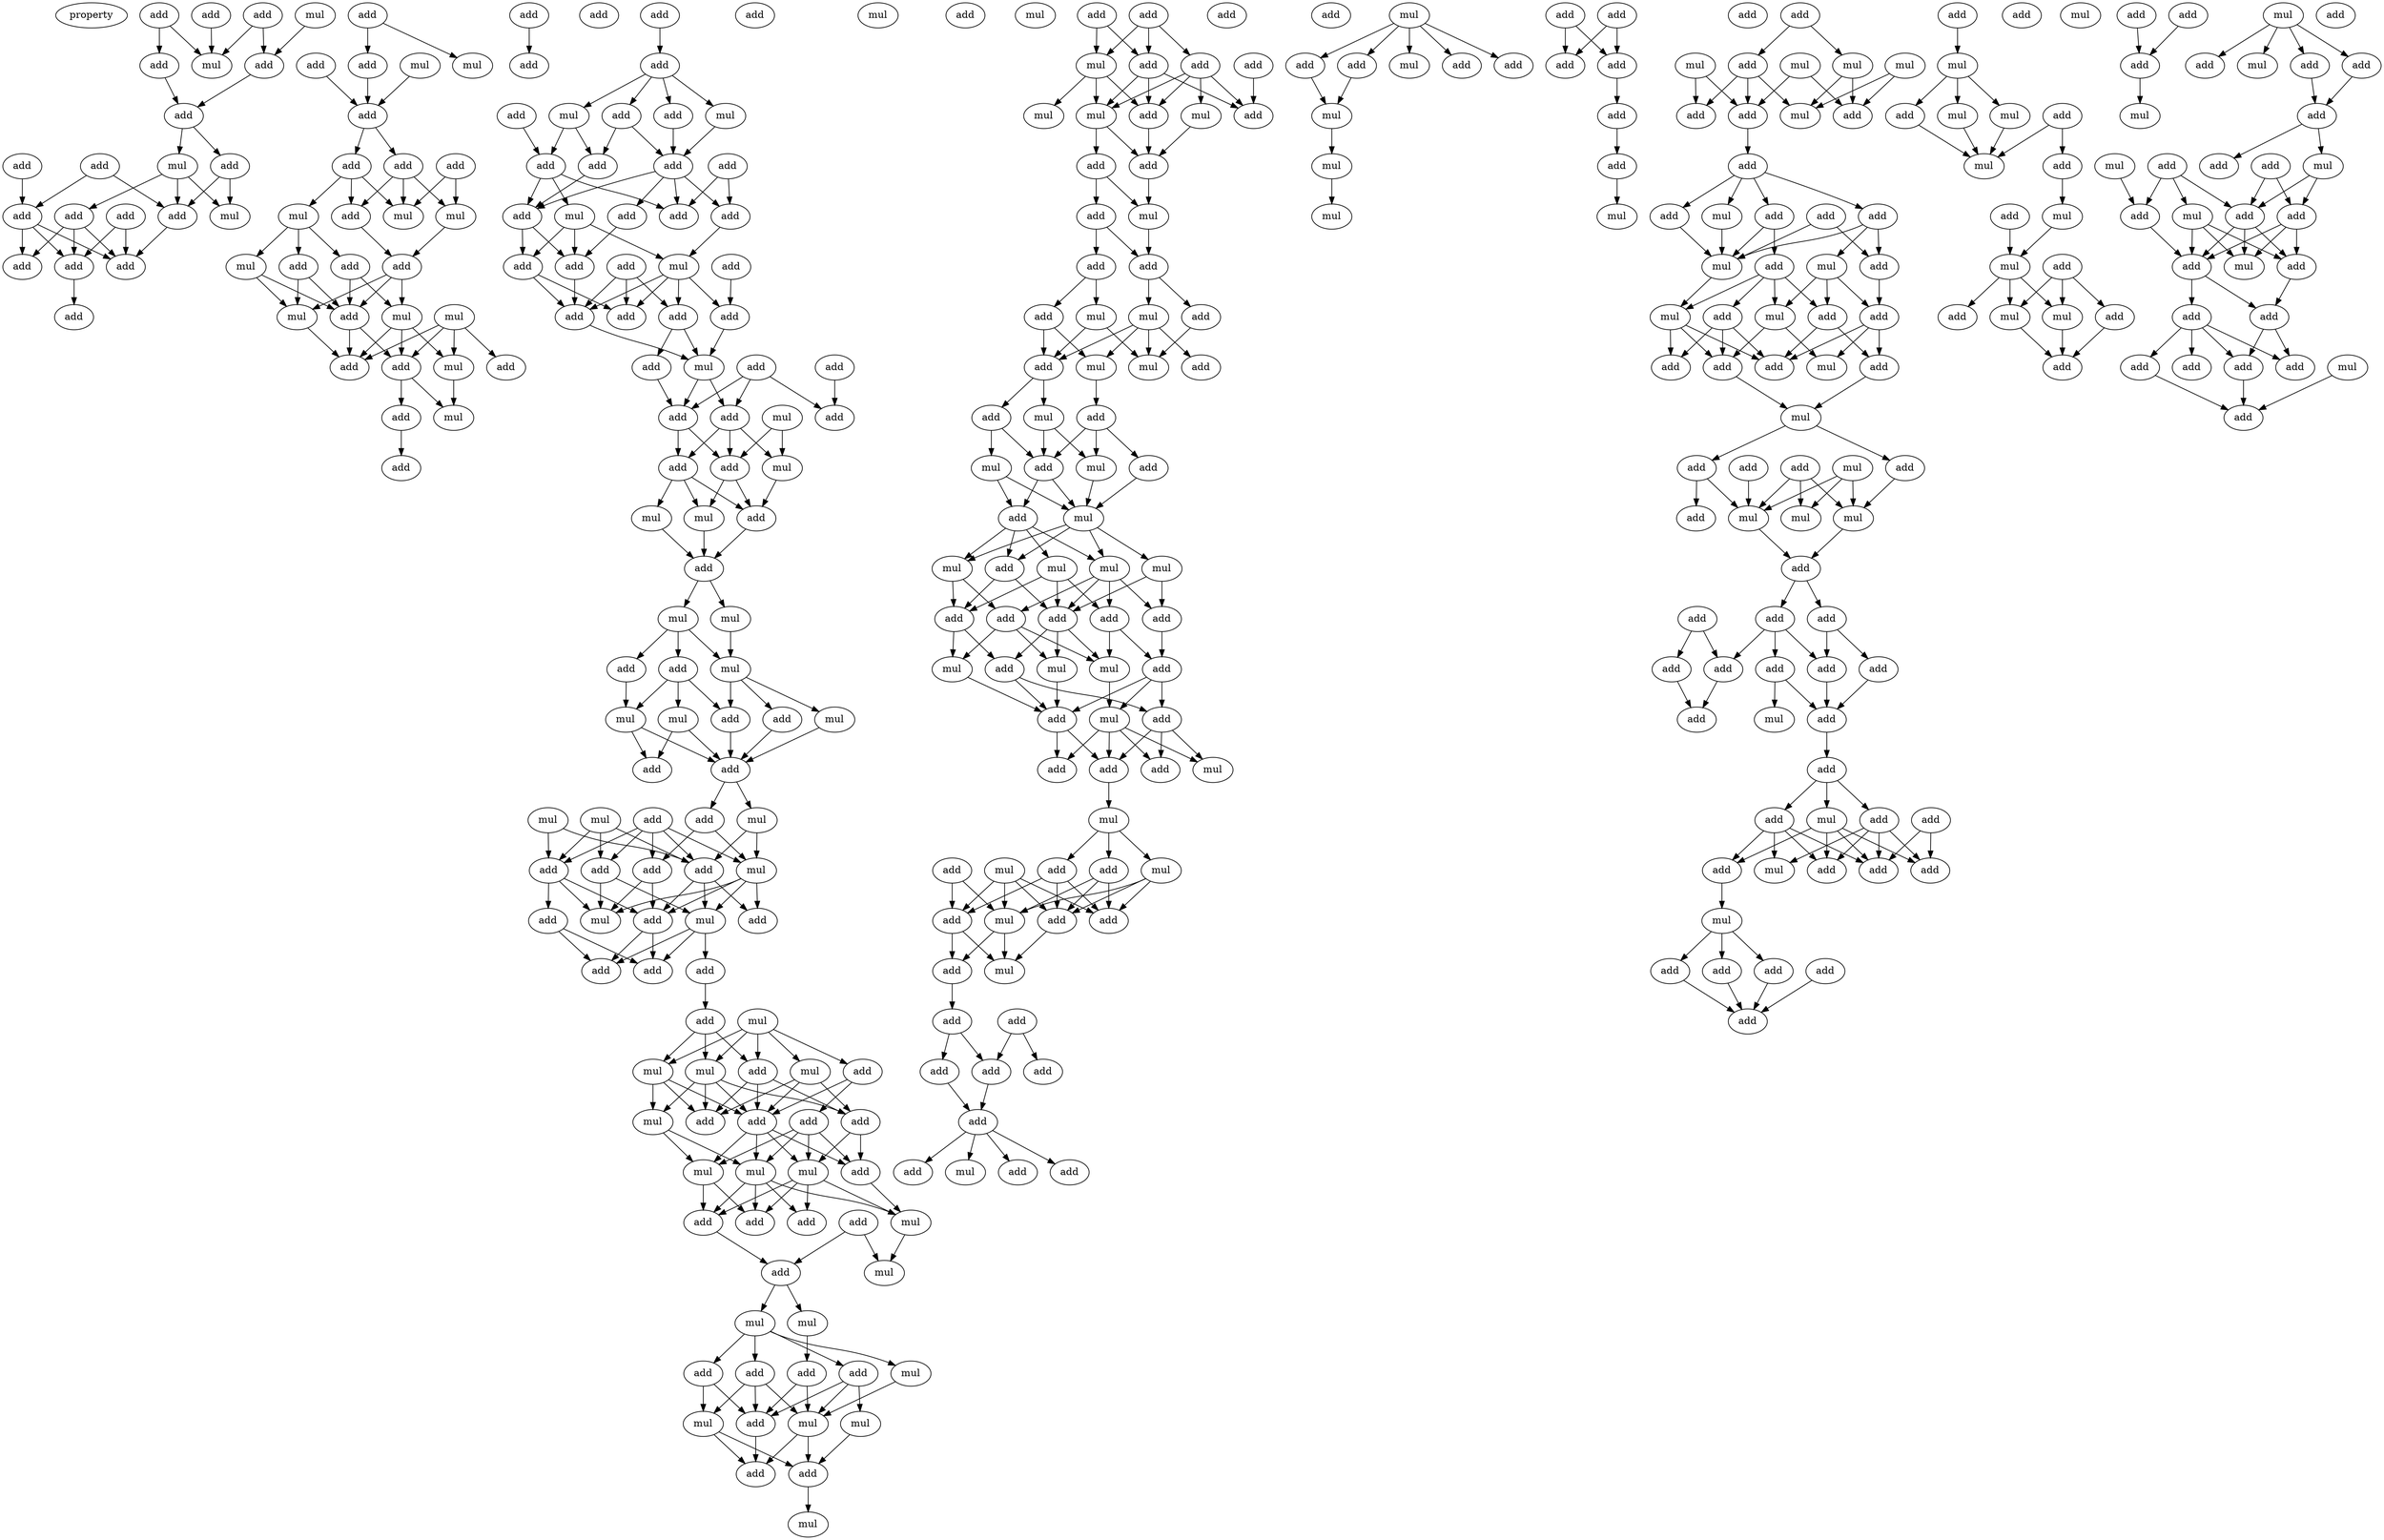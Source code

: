 digraph {
    node [fontcolor=black]
    property [mul=2,lf=1.6]
    0 [ label = mul ];
    1 [ label = add ];
    2 [ label = add ];
    3 [ label = add ];
    4 [ label = mul ];
    5 [ label = add ];
    6 [ label = add ];
    7 [ label = add ];
    8 [ label = add ];
    9 [ label = add ];
    10 [ label = add ];
    11 [ label = mul ];
    12 [ label = add ];
    13 [ label = add ];
    14 [ label = add ];
    15 [ label = mul ];
    16 [ label = add ];
    17 [ label = add ];
    18 [ label = add ];
    19 [ label = add ];
    20 [ label = add ];
    21 [ label = add ];
    22 [ label = mul ];
    23 [ label = add ];
    24 [ label = add ];
    25 [ label = mul ];
    26 [ label = add ];
    27 [ label = add ];
    28 [ label = add ];
    29 [ label = add ];
    30 [ label = mul ];
    31 [ label = mul ];
    32 [ label = add ];
    33 [ label = mul ];
    34 [ label = add ];
    35 [ label = add ];
    36 [ label = mul ];
    37 [ label = add ];
    38 [ label = mul ];
    39 [ label = mul ];
    40 [ label = mul ];
    41 [ label = add ];
    42 [ label = mul ];
    43 [ label = add ];
    44 [ label = add ];
    45 [ label = add ];
    46 [ label = mul ];
    47 [ label = add ];
    48 [ label = add ];
    49 [ label = add ];
    50 [ label = add ];
    51 [ label = add ];
    52 [ label = add ];
    53 [ label = add ];
    54 [ label = add ];
    55 [ label = add ];
    56 [ label = add ];
    57 [ label = mul ];
    58 [ label = mul ];
    59 [ label = add ];
    60 [ label = add ];
    61 [ label = add ];
    62 [ label = add ];
    63 [ label = add ];
    64 [ label = add ];
    65 [ label = add ];
    66 [ label = add ];
    67 [ label = add ];
    68 [ label = mul ];
    69 [ label = add ];
    70 [ label = add ];
    71 [ label = add ];
    72 [ label = mul ];
    73 [ label = add ];
    74 [ label = add ];
    75 [ label = add ];
    76 [ label = add ];
    77 [ label = add ];
    78 [ label = add ];
    79 [ label = mul ];
    80 [ label = add ];
    81 [ label = add ];
    82 [ label = add ];
    83 [ label = mul ];
    84 [ label = add ];
    85 [ label = add ];
    86 [ label = add ];
    87 [ label = add ];
    88 [ label = mul ];
    89 [ label = mul ];
    90 [ label = add ];
    91 [ label = mul ];
    92 [ label = add ];
    93 [ label = mul ];
    94 [ label = mul ];
    95 [ label = mul ];
    96 [ label = add ];
    97 [ label = mul ];
    98 [ label = add ];
    99 [ label = add ];
    100 [ label = mul ];
    101 [ label = add ];
    102 [ label = mul ];
    103 [ label = mul ];
    104 [ label = add ];
    105 [ label = add ];
    106 [ label = add ];
    107 [ label = mul ];
    108 [ label = mul ];
    109 [ label = mul ];
    110 [ label = add ];
    111 [ label = add ];
    112 [ label = add ];
    113 [ label = add ];
    114 [ label = add ];
    115 [ label = mul ];
    116 [ label = add ];
    117 [ label = add ];
    118 [ label = mul ];
    119 [ label = mul ];
    120 [ label = add ];
    121 [ label = add ];
    122 [ label = add ];
    123 [ label = add ];
    124 [ label = mul ];
    125 [ label = add ];
    126 [ label = add ];
    127 [ label = mul ];
    128 [ label = mul ];
    129 [ label = mul ];
    130 [ label = add ];
    131 [ label = add ];
    132 [ label = mul ];
    133 [ label = add ];
    134 [ label = add ];
    135 [ label = add ];
    136 [ label = mul ];
    137 [ label = add ];
    138 [ label = mul ];
    139 [ label = mul ];
    140 [ label = mul ];
    141 [ label = add ];
    142 [ label = add ];
    143 [ label = add ];
    144 [ label = add ];
    145 [ label = add ];
    146 [ label = mul ];
    147 [ label = mul ];
    148 [ label = mul ];
    149 [ label = add ];
    150 [ label = add ];
    151 [ label = add ];
    152 [ label = add ];
    153 [ label = mul ];
    154 [ label = mul ];
    155 [ label = add ];
    156 [ label = mul ];
    157 [ label = mul ];
    158 [ label = add ];
    159 [ label = add ];
    160 [ label = add ];
    161 [ label = mul ];
    162 [ label = mul ];
    163 [ label = add ];
    164 [ label = add ];
    165 [ label = mul ];
    166 [ label = add ];
    167 [ label = add ];
    168 [ label = add ];
    169 [ label = add ];
    170 [ label = mul ];
    171 [ label = add ];
    172 [ label = mul ];
    173 [ label = mul ];
    174 [ label = add ];
    175 [ label = add ];
    176 [ label = add ];
    177 [ label = add ];
    178 [ label = mul ];
    179 [ label = add ];
    180 [ label = add ];
    181 [ label = add ];
    182 [ label = add ];
    183 [ label = mul ];
    184 [ label = mul ];
    185 [ label = add ];
    186 [ label = mul ];
    187 [ label = mul ];
    188 [ label = add ];
    189 [ label = add ];
    190 [ label = mul ];
    191 [ label = add ];
    192 [ label = mul ];
    193 [ label = mul ];
    194 [ label = add ];
    195 [ label = add ];
    196 [ label = add ];
    197 [ label = mul ];
    198 [ label = mul ];
    199 [ label = add ];
    200 [ label = mul ];
    201 [ label = mul ];
    202 [ label = mul ];
    203 [ label = add ];
    204 [ label = add ];
    205 [ label = add ];
    206 [ label = add ];
    207 [ label = add ];
    208 [ label = add ];
    209 [ label = add ];
    210 [ label = mul ];
    211 [ label = mul ];
    212 [ label = mul ];
    213 [ label = add ];
    214 [ label = mul ];
    215 [ label = add ];
    216 [ label = add ];
    217 [ label = add ];
    218 [ label = add ];
    219 [ label = mul ];
    220 [ label = add ];
    221 [ label = mul ];
    222 [ label = mul ];
    223 [ label = add ];
    224 [ label = add ];
    225 [ label = add ];
    226 [ label = mul ];
    227 [ label = add ];
    228 [ label = mul ];
    229 [ label = add ];
    230 [ label = add ];
    231 [ label = add ];
    232 [ label = mul ];
    233 [ label = add ];
    234 [ label = add ];
    235 [ label = add ];
    236 [ label = add ];
    237 [ label = add ];
    238 [ label = add ];
    239 [ label = add ];
    240 [ label = mul ];
    241 [ label = add ];
    242 [ label = add ];
    243 [ label = mul ];
    244 [ label = add ];
    245 [ label = add ];
    246 [ label = mul ];
    247 [ label = add ];
    248 [ label = add ];
    249 [ label = mul ];
    250 [ label = mul ];
    251 [ label = add ];
    252 [ label = mul ];
    253 [ label = add ];
    254 [ label = add ];
    255 [ label = add ];
    256 [ label = add ];
    257 [ label = add ];
    258 [ label = add ];
    259 [ label = mul ];
    260 [ label = add ];
    261 [ label = mul ];
    262 [ label = add ];
    263 [ label = mul ];
    264 [ label = mul ];
    265 [ label = mul ];
    266 [ label = add ];
    267 [ label = add ];
    268 [ label = mul ];
    269 [ label = add ];
    270 [ label = add ];
    271 [ label = mul ];
    272 [ label = add ];
    273 [ label = add ];
    274 [ label = add ];
    275 [ label = add ];
    276 [ label = mul ];
    277 [ label = mul ];
    278 [ label = add ];
    279 [ label = add ];
    280 [ label = add ];
    281 [ label = add ];
    282 [ label = mul ];
    283 [ label = add ];
    284 [ label = mul ];
    285 [ label = add ];
    286 [ label = add ];
    287 [ label = add ];
    288 [ label = mul ];
    289 [ label = add ];
    290 [ label = mul ];
    291 [ label = add ];
    292 [ label = add ];
    293 [ label = mul ];
    294 [ label = add ];
    295 [ label = add ];
    296 [ label = mul ];
    297 [ label = mul ];
    298 [ label = mul ];
    299 [ label = add ];
    300 [ label = add ];
    301 [ label = add ];
    302 [ label = add ];
    303 [ label = add ];
    304 [ label = add ];
    305 [ label = add ];
    306 [ label = add ];
    307 [ label = add ];
    308 [ label = add ];
    309 [ label = add ];
    310 [ label = add ];
    311 [ label = mul ];
    312 [ label = add ];
    313 [ label = mul ];
    314 [ label = add ];
    315 [ label = add ];
    316 [ label = add ];
    317 [ label = add ];
    318 [ label = mul ];
    319 [ label = add ];
    320 [ label = add ];
    321 [ label = add ];
    322 [ label = mul ];
    323 [ label = add ];
    324 [ label = add ];
    325 [ label = add ];
    326 [ label = add ];
    327 [ label = add ];
    328 [ label = add ];
    329 [ label = add ];
    330 [ label = mul ];
    331 [ label = add ];
    332 [ label = add ];
    333 [ label = mul ];
    334 [ label = mul ];
    335 [ label = add ];
    336 [ label = mul ];
    337 [ label = mul ];
    338 [ label = add ];
    339 [ label = mul ];
    340 [ label = add ];
    341 [ label = mul ];
    342 [ label = add ];
    343 [ label = mul ];
    344 [ label = mul ];
    345 [ label = add ];
    346 [ label = add ];
    347 [ label = add ];
    348 [ label = add ];
    349 [ label = add ];
    350 [ label = mul ];
    351 [ label = mul ];
    352 [ label = add ];
    353 [ label = mul ];
    354 [ label = add ];
    355 [ label = add ];
    356 [ label = add ];
    357 [ label = mul ];
    358 [ label = add ];
    359 [ label = add ];
    360 [ label = add ];
    361 [ label = mul ];
    362 [ label = mul ];
    363 [ label = add ];
    364 [ label = add ];
    365 [ label = add ];
    366 [ label = add ];
    367 [ label = mul ];
    368 [ label = add ];
    369 [ label = add ];
    370 [ label = add ];
    371 [ label = add ];
    372 [ label = add ];
    373 [ label = add ];
    374 [ label = mul ];
    375 [ label = add ];
    376 [ label = add ];
    377 [ label = add ];
    0 -> 5 [ name = 0 ];
    1 -> 4 [ name = 1 ];
    1 -> 6 [ name = 2 ];
    2 -> 4 [ name = 3 ];
    2 -> 5 [ name = 4 ];
    3 -> 4 [ name = 5 ];
    5 -> 7 [ name = 6 ];
    6 -> 7 [ name = 7 ];
    7 -> 8 [ name = 8 ];
    7 -> 11 [ name = 9 ];
    8 -> 14 [ name = 10 ];
    8 -> 15 [ name = 11 ];
    9 -> 12 [ name = 12 ];
    10 -> 12 [ name = 13 ];
    10 -> 14 [ name = 14 ];
    11 -> 14 [ name = 15 ];
    11 -> 15 [ name = 16 ];
    11 -> 16 [ name = 17 ];
    12 -> 17 [ name = 18 ];
    12 -> 18 [ name = 19 ];
    12 -> 19 [ name = 20 ];
    13 -> 18 [ name = 21 ];
    13 -> 19 [ name = 22 ];
    14 -> 19 [ name = 23 ];
    16 -> 17 [ name = 24 ];
    16 -> 18 [ name = 25 ];
    16 -> 19 [ name = 26 ];
    18 -> 20 [ name = 27 ];
    21 -> 24 [ name = 28 ];
    21 -> 25 [ name = 29 ];
    22 -> 26 [ name = 30 ];
    23 -> 26 [ name = 31 ];
    24 -> 26 [ name = 32 ];
    26 -> 28 [ name = 33 ];
    26 -> 29 [ name = 34 ];
    27 -> 30 [ name = 35 ];
    27 -> 31 [ name = 36 ];
    28 -> 30 [ name = 37 ];
    28 -> 31 [ name = 38 ];
    28 -> 32 [ name = 39 ];
    29 -> 31 [ name = 40 ];
    29 -> 32 [ name = 41 ];
    29 -> 33 [ name = 42 ];
    30 -> 34 [ name = 43 ];
    32 -> 34 [ name = 44 ];
    33 -> 35 [ name = 45 ];
    33 -> 36 [ name = 46 ];
    33 -> 37 [ name = 47 ];
    34 -> 38 [ name = 48 ];
    34 -> 39 [ name = 49 ];
    34 -> 41 [ name = 50 ];
    35 -> 38 [ name = 51 ];
    35 -> 41 [ name = 52 ];
    36 -> 38 [ name = 53 ];
    36 -> 41 [ name = 54 ];
    37 -> 39 [ name = 55 ];
    37 -> 41 [ name = 56 ];
    38 -> 43 [ name = 57 ];
    39 -> 42 [ name = 58 ];
    39 -> 43 [ name = 59 ];
    39 -> 45 [ name = 60 ];
    40 -> 42 [ name = 61 ];
    40 -> 43 [ name = 62 ];
    40 -> 44 [ name = 63 ];
    40 -> 45 [ name = 64 ];
    41 -> 43 [ name = 65 ];
    41 -> 45 [ name = 66 ];
    42 -> 46 [ name = 67 ];
    45 -> 46 [ name = 68 ];
    45 -> 47 [ name = 69 ];
    47 -> 49 [ name = 70 ];
    48 -> 53 [ name = 71 ];
    51 -> 54 [ name = 72 ];
    54 -> 55 [ name = 73 ];
    54 -> 57 [ name = 74 ];
    54 -> 58 [ name = 75 ];
    54 -> 59 [ name = 76 ];
    55 -> 63 [ name = 77 ];
    56 -> 61 [ name = 78 ];
    57 -> 63 [ name = 79 ];
    58 -> 61 [ name = 80 ];
    58 -> 62 [ name = 81 ];
    59 -> 62 [ name = 82 ];
    59 -> 63 [ name = 83 ];
    60 -> 64 [ name = 84 ];
    60 -> 65 [ name = 85 ];
    61 -> 64 [ name = 86 ];
    61 -> 66 [ name = 87 ];
    61 -> 68 [ name = 88 ];
    62 -> 66 [ name = 89 ];
    63 -> 64 [ name = 90 ];
    63 -> 65 [ name = 91 ];
    63 -> 66 [ name = 92 ];
    63 -> 67 [ name = 93 ];
    65 -> 72 [ name = 94 ];
    66 -> 71 [ name = 95 ];
    66 -> 73 [ name = 96 ];
    67 -> 73 [ name = 97 ];
    68 -> 71 [ name = 98 ];
    68 -> 72 [ name = 99 ];
    68 -> 73 [ name = 100 ];
    69 -> 77 [ name = 101 ];
    70 -> 74 [ name = 102 ];
    70 -> 75 [ name = 103 ];
    70 -> 76 [ name = 104 ];
    71 -> 75 [ name = 105 ];
    71 -> 76 [ name = 106 ];
    72 -> 74 [ name = 107 ];
    72 -> 75 [ name = 108 ];
    72 -> 76 [ name = 109 ];
    72 -> 77 [ name = 110 ];
    73 -> 76 [ name = 111 ];
    74 -> 79 [ name = 112 ];
    74 -> 81 [ name = 113 ];
    76 -> 79 [ name = 114 ];
    77 -> 79 [ name = 115 ];
    78 -> 82 [ name = 116 ];
    78 -> 84 [ name = 117 ];
    78 -> 85 [ name = 118 ];
    79 -> 84 [ name = 119 ];
    79 -> 85 [ name = 120 ];
    80 -> 82 [ name = 121 ];
    81 -> 85 [ name = 122 ];
    83 -> 87 [ name = 123 ];
    83 -> 88 [ name = 124 ];
    84 -> 86 [ name = 125 ];
    84 -> 87 [ name = 126 ];
    84 -> 88 [ name = 127 ];
    85 -> 86 [ name = 128 ];
    85 -> 87 [ name = 129 ];
    86 -> 89 [ name = 130 ];
    86 -> 90 [ name = 131 ];
    86 -> 91 [ name = 132 ];
    87 -> 90 [ name = 133 ];
    87 -> 91 [ name = 134 ];
    88 -> 90 [ name = 135 ];
    89 -> 92 [ name = 136 ];
    90 -> 92 [ name = 137 ];
    91 -> 92 [ name = 138 ];
    92 -> 94 [ name = 139 ];
    92 -> 95 [ name = 140 ];
    94 -> 96 [ name = 141 ];
    94 -> 97 [ name = 142 ];
    94 -> 98 [ name = 143 ];
    95 -> 97 [ name = 144 ];
    96 -> 100 [ name = 145 ];
    97 -> 99 [ name = 146 ];
    97 -> 101 [ name = 147 ];
    97 -> 103 [ name = 148 ];
    98 -> 99 [ name = 149 ];
    98 -> 100 [ name = 150 ];
    98 -> 102 [ name = 151 ];
    99 -> 104 [ name = 152 ];
    100 -> 104 [ name = 153 ];
    100 -> 105 [ name = 154 ];
    101 -> 104 [ name = 155 ];
    102 -> 104 [ name = 156 ];
    102 -> 105 [ name = 157 ];
    103 -> 104 [ name = 158 ];
    104 -> 106 [ name = 159 ];
    104 -> 109 [ name = 160 ];
    106 -> 113 [ name = 161 ];
    106 -> 115 [ name = 162 ];
    107 -> 111 [ name = 163 ];
    107 -> 112 [ name = 164 ];
    107 -> 114 [ name = 165 ];
    108 -> 111 [ name = 166 ];
    108 -> 112 [ name = 167 ];
    109 -> 112 [ name = 168 ];
    109 -> 115 [ name = 169 ];
    110 -> 111 [ name = 170 ];
    110 -> 112 [ name = 171 ];
    110 -> 113 [ name = 172 ];
    110 -> 114 [ name = 173 ];
    110 -> 115 [ name = 174 ];
    111 -> 116 [ name = 175 ];
    111 -> 119 [ name = 176 ];
    111 -> 120 [ name = 177 ];
    112 -> 116 [ name = 178 ];
    112 -> 117 [ name = 179 ];
    112 -> 118 [ name = 180 ];
    113 -> 116 [ name = 181 ];
    113 -> 119 [ name = 182 ];
    114 -> 118 [ name = 183 ];
    114 -> 119 [ name = 184 ];
    115 -> 116 [ name = 185 ];
    115 -> 117 [ name = 186 ];
    115 -> 118 [ name = 187 ];
    115 -> 119 [ name = 188 ];
    116 -> 122 [ name = 189 ];
    116 -> 123 [ name = 190 ];
    118 -> 121 [ name = 191 ];
    118 -> 122 [ name = 192 ];
    118 -> 123 [ name = 193 ];
    120 -> 122 [ name = 194 ];
    120 -> 123 [ name = 195 ];
    121 -> 125 [ name = 196 ];
    124 -> 126 [ name = 197 ];
    124 -> 127 [ name = 198 ];
    124 -> 128 [ name = 199 ];
    124 -> 129 [ name = 200 ];
    124 -> 130 [ name = 201 ];
    125 -> 126 [ name = 202 ];
    125 -> 127 [ name = 203 ];
    125 -> 128 [ name = 204 ];
    126 -> 133 [ name = 205 ];
    126 -> 134 [ name = 206 ];
    126 -> 135 [ name = 207 ];
    127 -> 132 [ name = 208 ];
    127 -> 133 [ name = 209 ];
    127 -> 134 [ name = 210 ];
    127 -> 135 [ name = 211 ];
    128 -> 132 [ name = 212 ];
    128 -> 134 [ name = 213 ];
    128 -> 135 [ name = 214 ];
    129 -> 133 [ name = 215 ];
    129 -> 134 [ name = 216 ];
    129 -> 135 [ name = 217 ];
    130 -> 131 [ name = 218 ];
    130 -> 135 [ name = 219 ];
    131 -> 136 [ name = 220 ];
    131 -> 137 [ name = 221 ];
    131 -> 138 [ name = 222 ];
    131 -> 139 [ name = 223 ];
    132 -> 136 [ name = 224 ];
    132 -> 139 [ name = 225 ];
    133 -> 137 [ name = 226 ];
    133 -> 138 [ name = 227 ];
    135 -> 136 [ name = 228 ];
    135 -> 137 [ name = 229 ];
    135 -> 138 [ name = 230 ];
    135 -> 139 [ name = 231 ];
    136 -> 141 [ name = 232 ];
    136 -> 144 [ name = 233 ];
    137 -> 140 [ name = 234 ];
    138 -> 140 [ name = 235 ];
    138 -> 141 [ name = 236 ];
    138 -> 142 [ name = 237 ];
    138 -> 144 [ name = 238 ];
    139 -> 140 [ name = 239 ];
    139 -> 141 [ name = 240 ];
    139 -> 142 [ name = 241 ];
    139 -> 144 [ name = 242 ];
    140 -> 146 [ name = 243 ];
    141 -> 145 [ name = 244 ];
    143 -> 145 [ name = 245 ];
    143 -> 146 [ name = 246 ];
    145 -> 147 [ name = 247 ];
    145 -> 148 [ name = 248 ];
    147 -> 150 [ name = 249 ];
    148 -> 149 [ name = 250 ];
    148 -> 151 [ name = 251 ];
    148 -> 152 [ name = 252 ];
    148 -> 153 [ name = 253 ];
    149 -> 154 [ name = 254 ];
    149 -> 155 [ name = 255 ];
    149 -> 157 [ name = 256 ];
    150 -> 155 [ name = 257 ];
    150 -> 157 [ name = 258 ];
    151 -> 155 [ name = 259 ];
    151 -> 156 [ name = 260 ];
    151 -> 157 [ name = 261 ];
    152 -> 154 [ name = 262 ];
    152 -> 155 [ name = 263 ];
    153 -> 157 [ name = 264 ];
    154 -> 158 [ name = 265 ];
    154 -> 159 [ name = 266 ];
    155 -> 159 [ name = 267 ];
    156 -> 158 [ name = 268 ];
    157 -> 158 [ name = 269 ];
    157 -> 159 [ name = 270 ];
    158 -> 161 [ name = 271 ];
    163 -> 165 [ name = 272 ];
    163 -> 166 [ name = 273 ];
    163 -> 168 [ name = 274 ];
    164 -> 165 [ name = 275 ];
    164 -> 166 [ name = 276 ];
    165 -> 170 [ name = 277 ];
    165 -> 171 [ name = 278 ];
    165 -> 172 [ name = 279 ];
    166 -> 169 [ name = 280 ];
    166 -> 171 [ name = 281 ];
    166 -> 172 [ name = 282 ];
    167 -> 169 [ name = 283 ];
    168 -> 169 [ name = 284 ];
    168 -> 171 [ name = 285 ];
    168 -> 172 [ name = 286 ];
    168 -> 173 [ name = 287 ];
    171 -> 175 [ name = 288 ];
    172 -> 174 [ name = 289 ];
    172 -> 175 [ name = 290 ];
    173 -> 175 [ name = 291 ];
    174 -> 177 [ name = 292 ];
    174 -> 178 [ name = 293 ];
    175 -> 178 [ name = 294 ];
    177 -> 179 [ name = 295 ];
    177 -> 180 [ name = 296 ];
    178 -> 179 [ name = 297 ];
    179 -> 182 [ name = 298 ];
    179 -> 184 [ name = 299 ];
    180 -> 181 [ name = 300 ];
    180 -> 183 [ name = 301 ];
    181 -> 185 [ name = 302 ];
    181 -> 186 [ name = 303 ];
    182 -> 187 [ name = 304 ];
    183 -> 185 [ name = 305 ];
    183 -> 187 [ name = 306 ];
    184 -> 185 [ name = 307 ];
    184 -> 186 [ name = 308 ];
    184 -> 187 [ name = 309 ];
    184 -> 188 [ name = 310 ];
    185 -> 189 [ name = 311 ];
    185 -> 190 [ name = 312 ];
    186 -> 191 [ name = 313 ];
    189 -> 193 [ name = 314 ];
    189 -> 195 [ name = 315 ];
    190 -> 192 [ name = 316 ];
    190 -> 195 [ name = 317 ];
    191 -> 192 [ name = 318 ];
    191 -> 194 [ name = 319 ];
    191 -> 195 [ name = 320 ];
    192 -> 197 [ name = 321 ];
    193 -> 196 [ name = 322 ];
    193 -> 197 [ name = 323 ];
    194 -> 197 [ name = 324 ];
    195 -> 196 [ name = 325 ];
    195 -> 197 [ name = 326 ];
    196 -> 198 [ name = 327 ];
    196 -> 199 [ name = 328 ];
    196 -> 200 [ name = 329 ];
    196 -> 201 [ name = 330 ];
    197 -> 198 [ name = 331 ];
    197 -> 199 [ name = 332 ];
    197 -> 200 [ name = 333 ];
    197 -> 202 [ name = 334 ];
    198 -> 204 [ name = 335 ];
    198 -> 205 [ name = 336 ];
    198 -> 206 [ name = 337 ];
    198 -> 207 [ name = 338 ];
    199 -> 203 [ name = 339 ];
    199 -> 205 [ name = 340 ];
    200 -> 203 [ name = 341 ];
    200 -> 206 [ name = 342 ];
    201 -> 203 [ name = 343 ];
    201 -> 204 [ name = 344 ];
    201 -> 205 [ name = 345 ];
    202 -> 205 [ name = 346 ];
    202 -> 207 [ name = 347 ];
    203 -> 209 [ name = 348 ];
    203 -> 211 [ name = 349 ];
    204 -> 208 [ name = 350 ];
    204 -> 210 [ name = 351 ];
    205 -> 209 [ name = 352 ];
    205 -> 210 [ name = 353 ];
    205 -> 212 [ name = 354 ];
    206 -> 210 [ name = 355 ];
    206 -> 211 [ name = 356 ];
    206 -> 212 [ name = 357 ];
    207 -> 208 [ name = 358 ];
    208 -> 213 [ name = 359 ];
    208 -> 214 [ name = 360 ];
    208 -> 215 [ name = 361 ];
    209 -> 213 [ name = 362 ];
    209 -> 215 [ name = 363 ];
    210 -> 214 [ name = 364 ];
    211 -> 213 [ name = 365 ];
    212 -> 213 [ name = 366 ];
    213 -> 216 [ name = 367 ];
    213 -> 218 [ name = 368 ];
    214 -> 216 [ name = 369 ];
    214 -> 217 [ name = 370 ];
    214 -> 218 [ name = 371 ];
    214 -> 219 [ name = 372 ];
    215 -> 217 [ name = 373 ];
    215 -> 218 [ name = 374 ];
    215 -> 219 [ name = 375 ];
    218 -> 221 [ name = 376 ];
    221 -> 223 [ name = 377 ];
    221 -> 224 [ name = 378 ];
    221 -> 226 [ name = 379 ];
    222 -> 227 [ name = 380 ];
    222 -> 228 [ name = 381 ];
    222 -> 229 [ name = 382 ];
    222 -> 230 [ name = 383 ];
    223 -> 228 [ name = 384 ];
    223 -> 229 [ name = 385 ];
    223 -> 230 [ name = 386 ];
    224 -> 227 [ name = 387 ];
    224 -> 229 [ name = 388 ];
    224 -> 230 [ name = 389 ];
    225 -> 227 [ name = 390 ];
    225 -> 228 [ name = 391 ];
    226 -> 228 [ name = 392 ];
    226 -> 229 [ name = 393 ];
    226 -> 230 [ name = 394 ];
    227 -> 231 [ name = 395 ];
    227 -> 232 [ name = 396 ];
    228 -> 231 [ name = 397 ];
    228 -> 232 [ name = 398 ];
    230 -> 232 [ name = 399 ];
    231 -> 233 [ name = 400 ];
    233 -> 235 [ name = 401 ];
    233 -> 236 [ name = 402 ];
    234 -> 236 [ name = 403 ];
    234 -> 237 [ name = 404 ];
    235 -> 238 [ name = 405 ];
    236 -> 238 [ name = 406 ];
    238 -> 239 [ name = 407 ];
    238 -> 240 [ name = 408 ];
    238 -> 241 [ name = 409 ];
    238 -> 242 [ name = 410 ];
    243 -> 244 [ name = 411 ];
    243 -> 245 [ name = 412 ];
    243 -> 246 [ name = 413 ];
    243 -> 247 [ name = 414 ];
    243 -> 248 [ name = 415 ];
    244 -> 249 [ name = 416 ];
    245 -> 249 [ name = 417 ];
    249 -> 250 [ name = 418 ];
    250 -> 252 [ name = 419 ];
    251 -> 254 [ name = 420 ];
    251 -> 255 [ name = 421 ];
    253 -> 254 [ name = 422 ];
    253 -> 255 [ name = 423 ];
    255 -> 256 [ name = 424 ];
    256 -> 257 [ name = 425 ];
    257 -> 259 [ name = 426 ];
    260 -> 262 [ name = 427 ];
    260 -> 265 [ name = 428 ];
    261 -> 266 [ name = 429 ];
    261 -> 269 [ name = 430 ];
    262 -> 267 [ name = 431 ];
    262 -> 268 [ name = 432 ];
    262 -> 269 [ name = 433 ];
    263 -> 267 [ name = 434 ];
    263 -> 269 [ name = 435 ];
    264 -> 266 [ name = 436 ];
    264 -> 268 [ name = 437 ];
    265 -> 266 [ name = 438 ];
    265 -> 268 [ name = 439 ];
    269 -> 270 [ name = 440 ];
    270 -> 271 [ name = 441 ];
    270 -> 273 [ name = 442 ];
    270 -> 274 [ name = 443 ];
    270 -> 275 [ name = 444 ];
    271 -> 277 [ name = 445 ];
    272 -> 277 [ name = 446 ];
    272 -> 279 [ name = 447 ];
    273 -> 276 [ name = 448 ];
    273 -> 277 [ name = 449 ];
    273 -> 279 [ name = 450 ];
    274 -> 277 [ name = 451 ];
    275 -> 277 [ name = 452 ];
    275 -> 278 [ name = 453 ];
    276 -> 281 [ name = 454 ];
    276 -> 282 [ name = 455 ];
    276 -> 283 [ name = 456 ];
    277 -> 284 [ name = 457 ];
    278 -> 280 [ name = 458 ];
    278 -> 281 [ name = 459 ];
    278 -> 282 [ name = 460 ];
    278 -> 284 [ name = 461 ];
    279 -> 283 [ name = 462 ];
    280 -> 285 [ name = 463 ];
    280 -> 287 [ name = 464 ];
    280 -> 289 [ name = 465 ];
    281 -> 285 [ name = 466 ];
    281 -> 286 [ name = 467 ];
    282 -> 288 [ name = 468 ];
    282 -> 289 [ name = 469 ];
    283 -> 285 [ name = 470 ];
    283 -> 286 [ name = 471 ];
    283 -> 288 [ name = 472 ];
    284 -> 285 [ name = 473 ];
    284 -> 287 [ name = 474 ];
    284 -> 289 [ name = 475 ];
    286 -> 290 [ name = 476 ];
    289 -> 290 [ name = 477 ];
    290 -> 291 [ name = 478 ];
    290 -> 294 [ name = 479 ];
    291 -> 296 [ name = 480 ];
    292 -> 296 [ name = 481 ];
    292 -> 297 [ name = 482 ];
    292 -> 298 [ name = 483 ];
    293 -> 296 [ name = 484 ];
    293 -> 297 [ name = 485 ];
    293 -> 298 [ name = 486 ];
    294 -> 297 [ name = 487 ];
    294 -> 299 [ name = 488 ];
    295 -> 297 [ name = 489 ];
    296 -> 300 [ name = 490 ];
    297 -> 300 [ name = 491 ];
    300 -> 302 [ name = 492 ];
    300 -> 303 [ name = 493 ];
    301 -> 305 [ name = 494 ];
    301 -> 306 [ name = 495 ];
    302 -> 305 [ name = 496 ];
    302 -> 307 [ name = 497 ];
    302 -> 308 [ name = 498 ];
    303 -> 304 [ name = 499 ];
    303 -> 308 [ name = 500 ];
    304 -> 310 [ name = 501 ];
    305 -> 309 [ name = 502 ];
    306 -> 309 [ name = 503 ];
    307 -> 310 [ name = 504 ];
    307 -> 311 [ name = 505 ];
    308 -> 310 [ name = 506 ];
    310 -> 312 [ name = 507 ];
    312 -> 313 [ name = 508 ];
    312 -> 314 [ name = 509 ];
    312 -> 315 [ name = 510 ];
    313 -> 317 [ name = 511 ];
    313 -> 319 [ name = 512 ];
    313 -> 320 [ name = 513 ];
    313 -> 321 [ name = 514 ];
    314 -> 318 [ name = 515 ];
    314 -> 319 [ name = 516 ];
    314 -> 320 [ name = 517 ];
    314 -> 321 [ name = 518 ];
    315 -> 317 [ name = 519 ];
    315 -> 318 [ name = 520 ];
    315 -> 319 [ name = 521 ];
    315 -> 321 [ name = 522 ];
    316 -> 320 [ name = 523 ];
    316 -> 321 [ name = 524 ];
    317 -> 322 [ name = 525 ];
    322 -> 323 [ name = 526 ];
    322 -> 324 [ name = 527 ];
    322 -> 325 [ name = 528 ];
    323 -> 327 [ name = 529 ];
    324 -> 327 [ name = 530 ];
    325 -> 327 [ name = 531 ];
    326 -> 327 [ name = 532 ];
    328 -> 330 [ name = 533 ];
    330 -> 332 [ name = 534 ];
    330 -> 333 [ name = 535 ];
    330 -> 334 [ name = 536 ];
    331 -> 335 [ name = 537 ];
    331 -> 336 [ name = 538 ];
    332 -> 336 [ name = 539 ];
    333 -> 336 [ name = 540 ];
    334 -> 336 [ name = 541 ];
    335 -> 339 [ name = 542 ];
    338 -> 341 [ name = 543 ];
    339 -> 341 [ name = 544 ];
    340 -> 343 [ name = 545 ];
    340 -> 344 [ name = 546 ];
    340 -> 345 [ name = 547 ];
    341 -> 342 [ name = 548 ];
    341 -> 343 [ name = 549 ];
    341 -> 344 [ name = 550 ];
    343 -> 346 [ name = 551 ];
    344 -> 346 [ name = 552 ];
    345 -> 346 [ name = 553 ];
    347 -> 349 [ name = 554 ];
    348 -> 349 [ name = 555 ];
    349 -> 350 [ name = 556 ];
    351 -> 352 [ name = 557 ];
    351 -> 353 [ name = 558 ];
    351 -> 354 [ name = 559 ];
    351 -> 355 [ name = 560 ];
    354 -> 356 [ name = 561 ];
    355 -> 356 [ name = 562 ];
    356 -> 360 [ name = 563 ];
    356 -> 361 [ name = 564 ];
    357 -> 364 [ name = 565 ];
    358 -> 363 [ name = 566 ];
    358 -> 365 [ name = 567 ];
    359 -> 362 [ name = 568 ];
    359 -> 363 [ name = 569 ];
    359 -> 364 [ name = 570 ];
    361 -> 363 [ name = 571 ];
    361 -> 365 [ name = 572 ];
    362 -> 366 [ name = 573 ];
    362 -> 367 [ name = 574 ];
    362 -> 368 [ name = 575 ];
    363 -> 366 [ name = 576 ];
    363 -> 367 [ name = 577 ];
    363 -> 368 [ name = 578 ];
    364 -> 368 [ name = 579 ];
    365 -> 366 [ name = 580 ];
    365 -> 367 [ name = 581 ];
    365 -> 368 [ name = 582 ];
    366 -> 370 [ name = 583 ];
    368 -> 369 [ name = 584 ];
    368 -> 370 [ name = 585 ];
    369 -> 371 [ name = 586 ];
    369 -> 372 [ name = 587 ];
    369 -> 373 [ name = 588 ];
    369 -> 375 [ name = 589 ];
    370 -> 372 [ name = 590 ];
    370 -> 375 [ name = 591 ];
    373 -> 376 [ name = 592 ];
    374 -> 376 [ name = 593 ];
    375 -> 376 [ name = 594 ];
}
